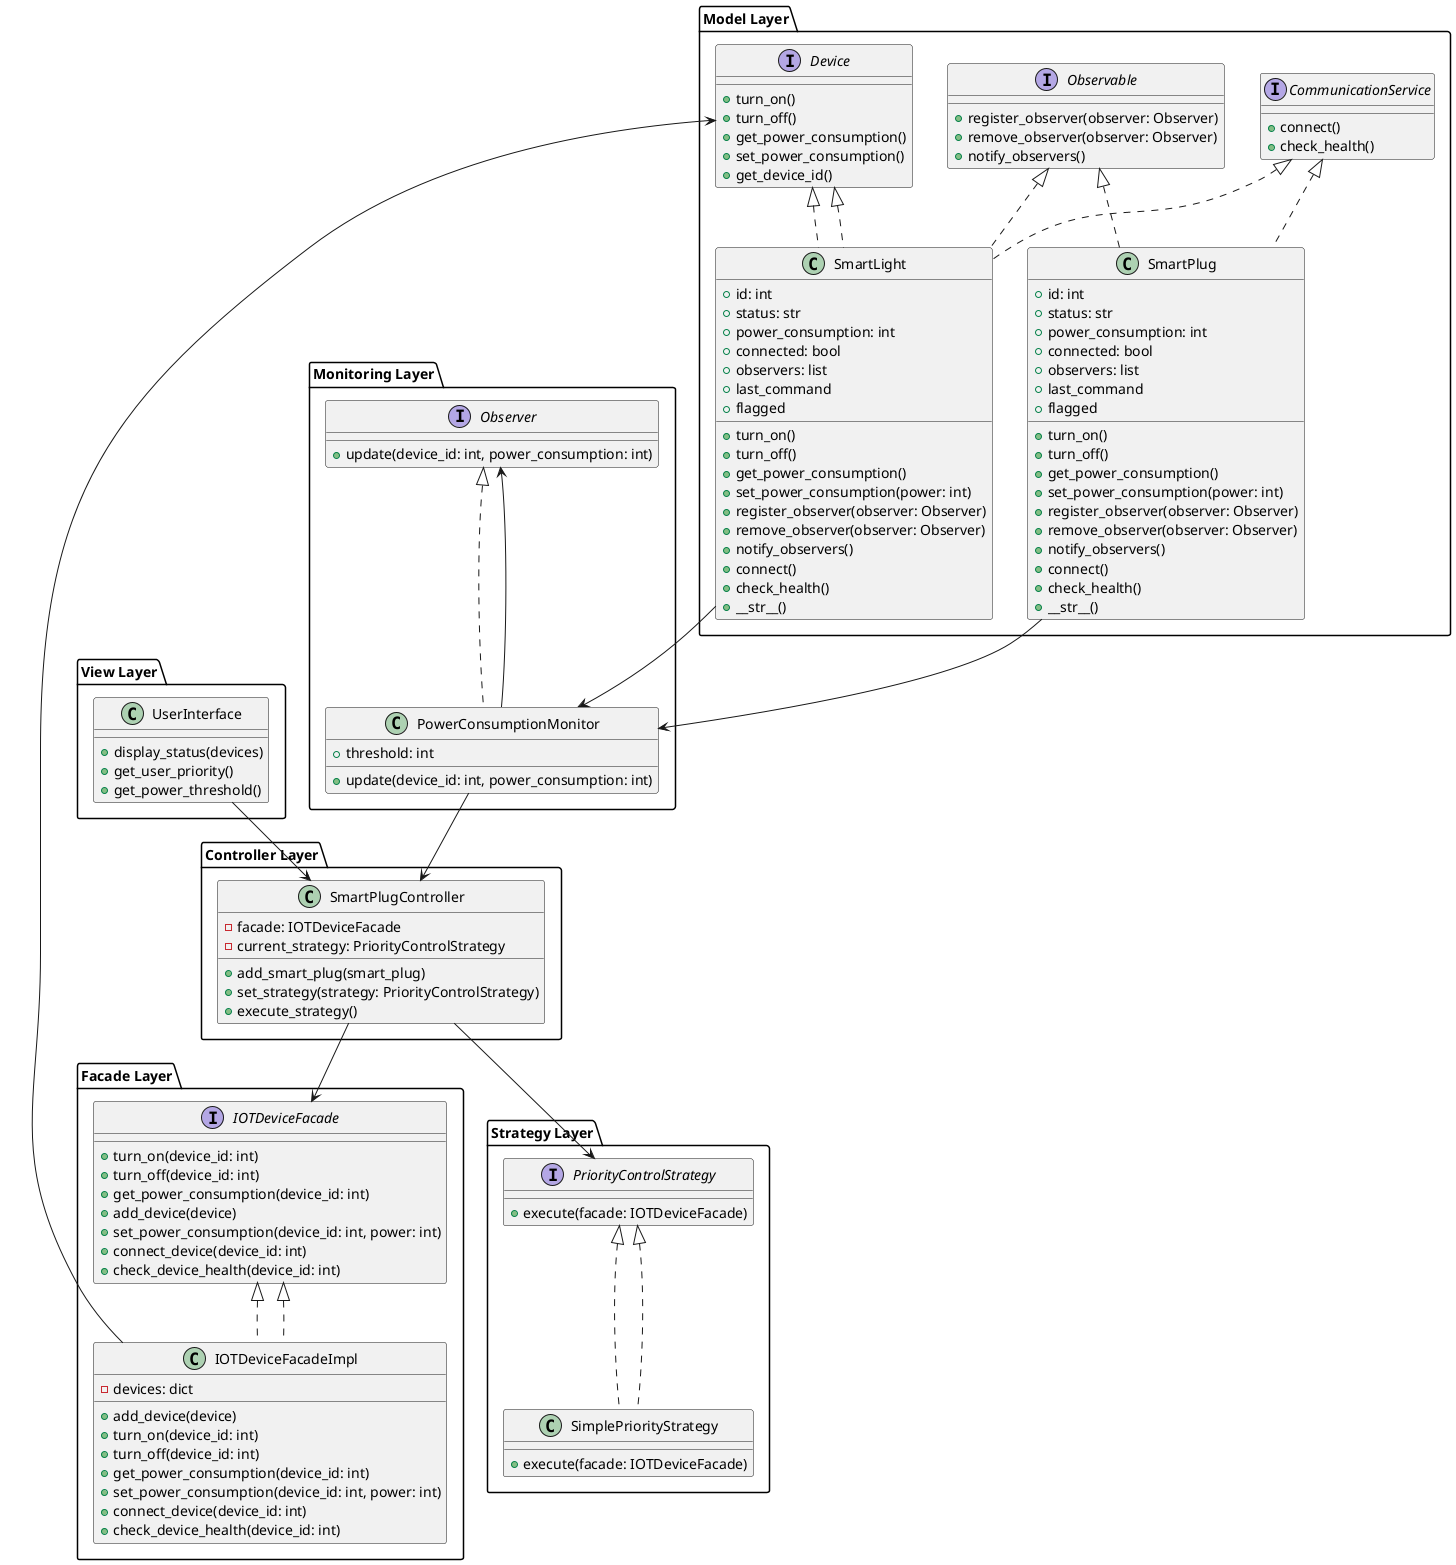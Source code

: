 @startuml
package "Model Layer" {
    class SmartPlug {
        +id: int
        +status: str
        +power_consumption: int
        +connected: bool
        +observers: list
        +last_command
        +flagged
        +turn_on()
        +turn_off()
        +get_power_consumption()
        +set_power_consumption(power: int)
        +register_observer(observer: Observer)
        +remove_observer(observer: Observer)
        +notify_observers()
        +connect()
        +check_health()
        +__str__()
    }

    class SmartLight {
        +id: int
        +status: str
        +power_consumption: int
        +connected: bool
        +observers: list
        +last_command
        +flagged
        +turn_on()
        +turn_off()
        +get_power_consumption()
        +set_power_consumption(power: int)
        +register_observer(observer: Observer)
        +remove_observer(observer: Observer)
        +notify_observers()
        +connect()
        +check_health()
        +__str__()
    }

    interface Observable {
        +register_observer(observer: Observer)
        +remove_observer(observer: Observer)
        +notify_observers()
    }
    interface Device {
        +turn_on()
        +turn_off()
        +get_power_consumption()
        +set_power_consumption()
        +get_device_id()
    }


    interface CommunicationService {
        +connect()
        +check_health()
    }
}

package "Facade Layer" {
    interface IOTDeviceFacade {
        +turn_on(device_id: int)
        +turn_off(device_id: int)
        +get_power_consumption(device_id: int)
        +add_device(device)
        +set_power_consumption(device_id: int, power: int)
        +connect_device(device_id: int)
        +check_device_health(device_id: int)
    }

    class IOTDeviceFacadeImpl implements IOTDeviceFacade {
        -devices: dict
        +add_device(device)
        +turn_on(device_id: int)
        +turn_off(device_id: int)
        +get_power_consumption(device_id: int)
        +set_power_consumption(device_id: int, power: int)
        +connect_device(device_id: int)
        +check_device_health(device_id: int)
    }
}

package "Controller Layer" {
    class SmartPlugController {
        -facade: IOTDeviceFacade
        -current_strategy: PriorityControlStrategy
        +add_smart_plug(smart_plug)
        +set_strategy(strategy: PriorityControlStrategy)
        +execute_strategy()
    }
}

package "Strategy Layer" {
    interface PriorityControlStrategy {
        +execute(facade: IOTDeviceFacade)
    }

    class SimplePriorityStrategy implements PriorityControlStrategy {
        +execute(facade: IOTDeviceFacade)
    }
}

package "Monitoring Layer" {
    interface Observer {
        +update(device_id: int, power_consumption: int)
    }

    class PowerConsumptionMonitor implements Observer {
        +threshold: int
        +update(device_id: int, power_consumption: int)
    }
}

package "View Layer" {
    class UserInterface {
        +display_status(devices)
        +get_user_priority()
        +get_power_threshold()
    }
}

Observable <|.. SmartPlug
Observable <|.. SmartLight
Device <|.. SmartLight
Device <|.. SmartLight
CommunicationService <|.. SmartPlug
CommunicationService <|.. SmartLight
IOTDeviceFacade <|.. IOTDeviceFacadeImpl
SmartPlugController --> IOTDeviceFacade
SmartPlugController --> PriorityControlStrategy
PriorityControlStrategy <|.. SimplePriorityStrategy
PowerConsumptionMonitor --> Observer
PowerConsumptionMonitor --> SmartPlugController
UserInterface --> SmartPlugController
SmartPlug --> PowerConsumptionMonitor
SmartLight --> PowerConsumptionMonitor
IOTDeviceFacadeImpl --> Device
@enduml
